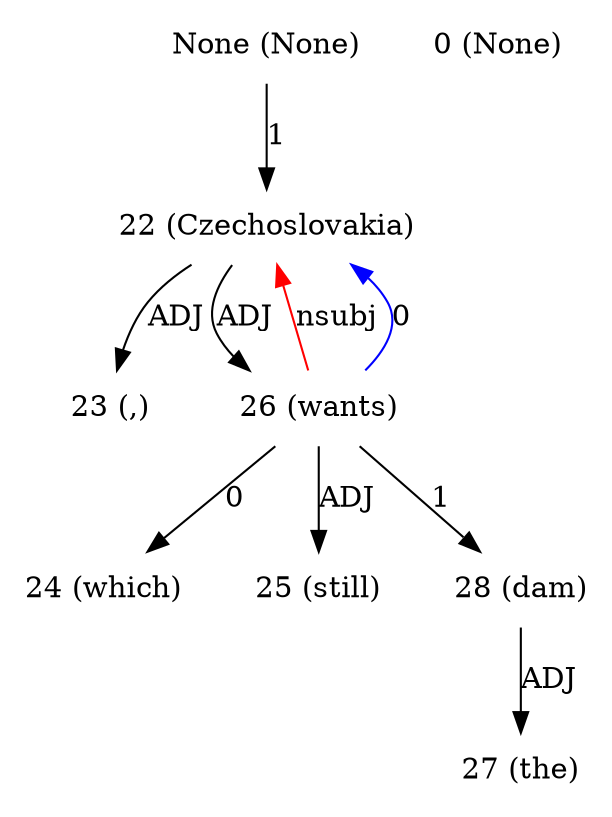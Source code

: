 digraph G{
edge [dir=forward]
node [shape=plaintext]

None [label="None (None)"]
None -> 22 [label="1"]
0 [label="0 (None)"]
22 [label="22 (Czechoslovakia)"]
22 -> 23 [label="ADJ"]
22 -> 26 [label="ADJ"]
26 -> 22 [label="nsubj", color="red"]
23 [label="23 (,)"]
24 [label="24 (which)"]
25 [label="25 (still)"]
26 [label="26 (wants)"]
26 -> 28 [label="1"]
26 -> 24 [label="0"]
26 -> 22 [label="0", color="blue"]
26 -> 25 [label="ADJ"]
27 [label="27 (the)"]
28 [label="28 (dam)"]
28 -> 27 [label="ADJ"]
}
